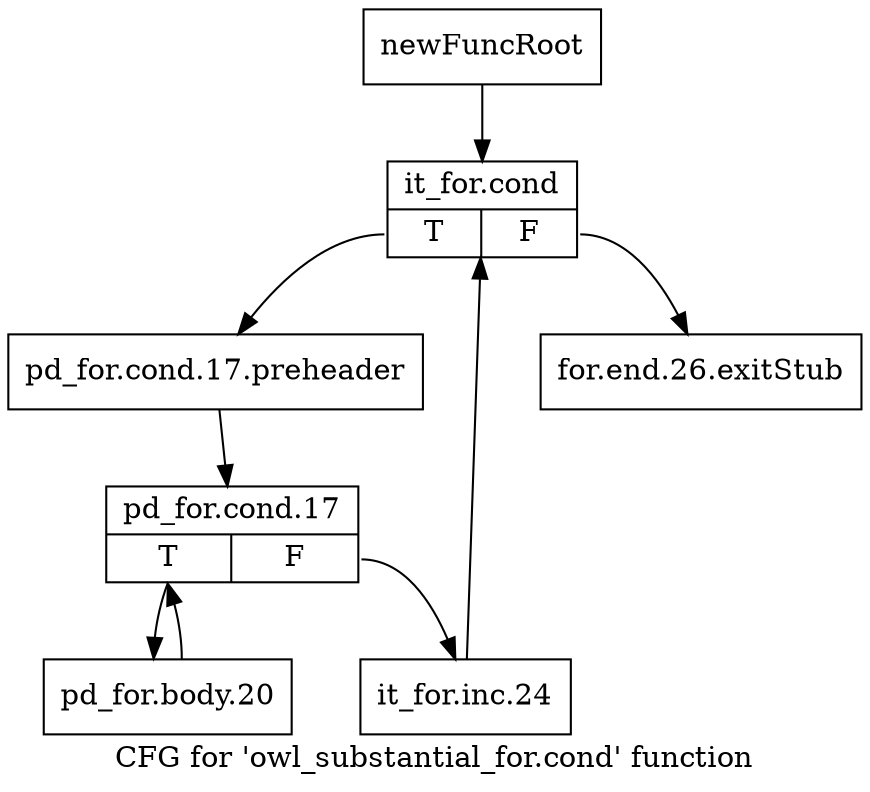 digraph "CFG for 'owl_substantial_for.cond' function" {
	label="CFG for 'owl_substantial_for.cond' function";

	Node0x4159fe0 [shape=record,label="{newFuncRoot}"];
	Node0x4159fe0 -> Node0x415a080;
	Node0x415a030 [shape=record,label="{for.end.26.exitStub}"];
	Node0x415a080 [shape=record,label="{it_for.cond|{<s0>T|<s1>F}}"];
	Node0x415a080:s0 -> Node0x415a0d0;
	Node0x415a080:s1 -> Node0x415a030;
	Node0x415a0d0 [shape=record,label="{pd_for.cond.17.preheader}"];
	Node0x415a0d0 -> Node0x415a120;
	Node0x415a120 [shape=record,label="{pd_for.cond.17|{<s0>T|<s1>F}}"];
	Node0x415a120:s0 -> Node0x415a1c0;
	Node0x415a120:s1 -> Node0x415a170;
	Node0x415a170 [shape=record,label="{it_for.inc.24}"];
	Node0x415a170 -> Node0x415a080;
	Node0x415a1c0 [shape=record,label="{pd_for.body.20}"];
	Node0x415a1c0 -> Node0x415a120;
}
